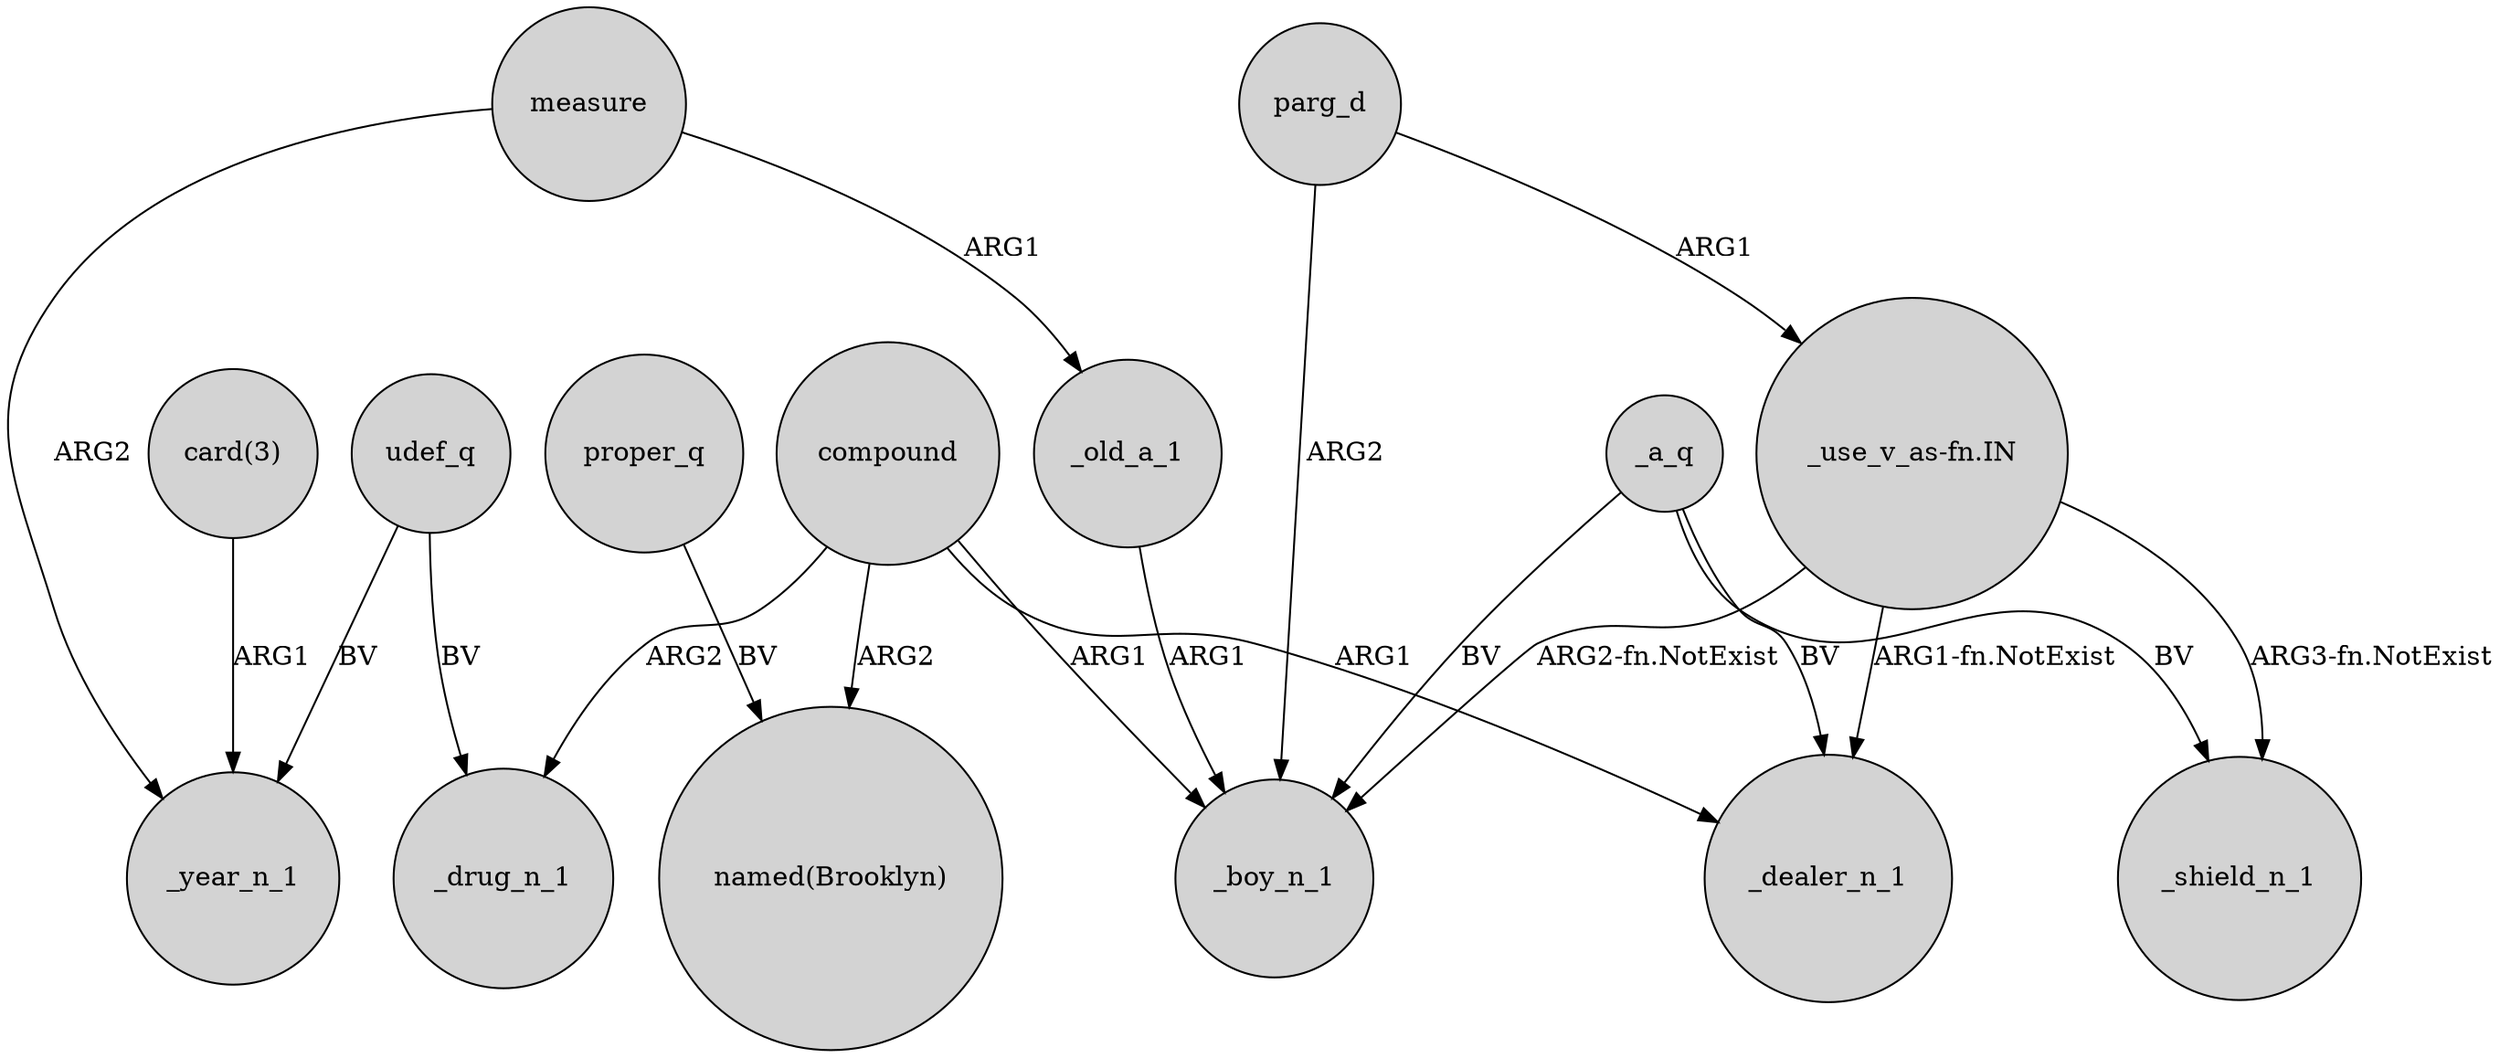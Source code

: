 digraph {
	node [shape=circle style=filled]
	measure -> _year_n_1 [label=ARG2]
	compound -> "named(Brooklyn)" [label=ARG2]
	compound -> _dealer_n_1 [label=ARG1]
	udef_q -> _drug_n_1 [label=BV]
	measure -> _old_a_1 [label=ARG1]
	_old_a_1 -> _boy_n_1 [label=ARG1]
	compound -> _boy_n_1 [label=ARG1]
	compound -> _drug_n_1 [label=ARG2]
	"card(3)" -> _year_n_1 [label=ARG1]
	parg_d -> "_use_v_as-fn.IN" [label=ARG1]
	_a_q -> _boy_n_1 [label=BV]
	udef_q -> _year_n_1 [label=BV]
	"_use_v_as-fn.IN" -> _boy_n_1 [label="ARG2-fn.NotExist"]
	"_use_v_as-fn.IN" -> _shield_n_1 [label="ARG3-fn.NotExist"]
	_a_q -> _dealer_n_1 [label=BV]
	parg_d -> _boy_n_1 [label=ARG2]
	"_use_v_as-fn.IN" -> _dealer_n_1 [label="ARG1-fn.NotExist"]
	_a_q -> _shield_n_1 [label=BV]
	proper_q -> "named(Brooklyn)" [label=BV]
}
